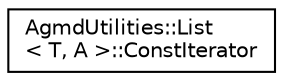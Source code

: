 digraph "Graphical Class Hierarchy"
{
  edge [fontname="Helvetica",fontsize="10",labelfontname="Helvetica",labelfontsize="10"];
  node [fontname="Helvetica",fontsize="10",shape=record];
  rankdir="LR";
  Node1 [label="AgmdUtilities::List\l\< T, A \>::ConstIterator",height=0.2,width=0.4,color="black", fillcolor="white", style="filled",URL="$class_agmd_utilities_1_1_list_1_1_const_iterator.html"];
}
